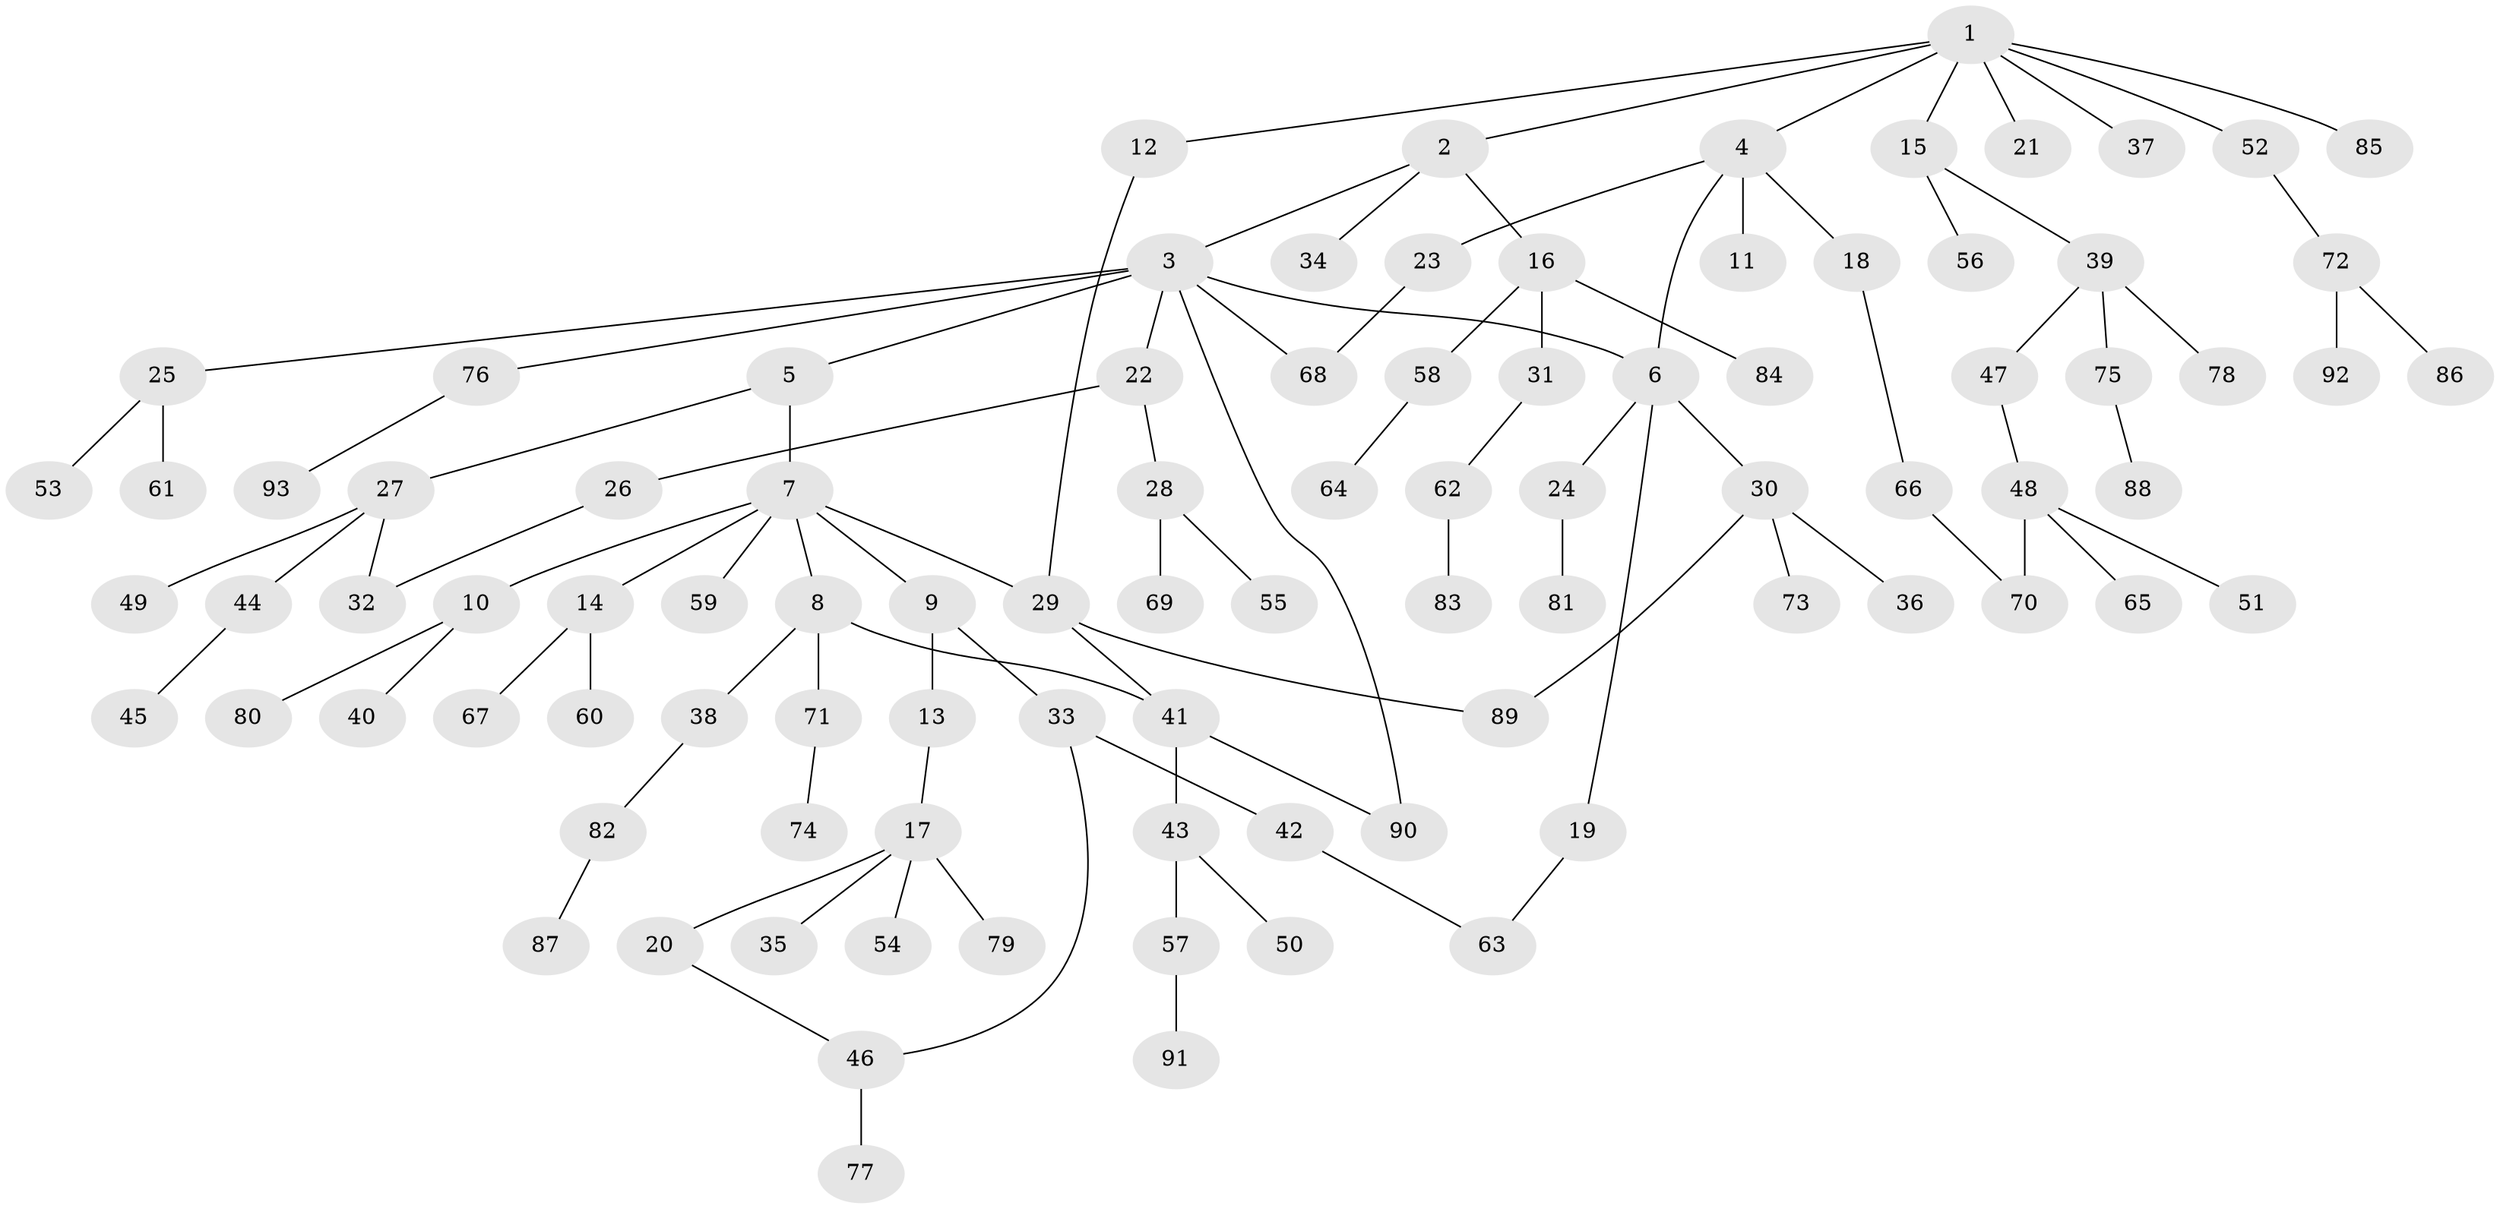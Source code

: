 // Generated by graph-tools (version 1.1) at 2025/10/02/27/25 16:10:53]
// undirected, 93 vertices, 102 edges
graph export_dot {
graph [start="1"]
  node [color=gray90,style=filled];
  1;
  2;
  3;
  4;
  5;
  6;
  7;
  8;
  9;
  10;
  11;
  12;
  13;
  14;
  15;
  16;
  17;
  18;
  19;
  20;
  21;
  22;
  23;
  24;
  25;
  26;
  27;
  28;
  29;
  30;
  31;
  32;
  33;
  34;
  35;
  36;
  37;
  38;
  39;
  40;
  41;
  42;
  43;
  44;
  45;
  46;
  47;
  48;
  49;
  50;
  51;
  52;
  53;
  54;
  55;
  56;
  57;
  58;
  59;
  60;
  61;
  62;
  63;
  64;
  65;
  66;
  67;
  68;
  69;
  70;
  71;
  72;
  73;
  74;
  75;
  76;
  77;
  78;
  79;
  80;
  81;
  82;
  83;
  84;
  85;
  86;
  87;
  88;
  89;
  90;
  91;
  92;
  93;
  1 -- 2;
  1 -- 4;
  1 -- 12;
  1 -- 15;
  1 -- 21;
  1 -- 37;
  1 -- 52;
  1 -- 85;
  2 -- 3;
  2 -- 16;
  2 -- 34;
  3 -- 5;
  3 -- 6;
  3 -- 22;
  3 -- 25;
  3 -- 68;
  3 -- 76;
  3 -- 90;
  4 -- 11;
  4 -- 18;
  4 -- 23;
  4 -- 6;
  5 -- 7;
  5 -- 27;
  6 -- 19;
  6 -- 24;
  6 -- 30;
  7 -- 8;
  7 -- 9;
  7 -- 10;
  7 -- 14;
  7 -- 59;
  7 -- 29;
  8 -- 38;
  8 -- 41;
  8 -- 71;
  9 -- 13;
  9 -- 33;
  10 -- 40;
  10 -- 80;
  12 -- 29;
  13 -- 17;
  14 -- 60;
  14 -- 67;
  15 -- 39;
  15 -- 56;
  16 -- 31;
  16 -- 58;
  16 -- 84;
  17 -- 20;
  17 -- 35;
  17 -- 54;
  17 -- 79;
  18 -- 66;
  19 -- 63;
  20 -- 46;
  22 -- 26;
  22 -- 28;
  23 -- 68;
  24 -- 81;
  25 -- 53;
  25 -- 61;
  26 -- 32;
  27 -- 44;
  27 -- 49;
  27 -- 32;
  28 -- 55;
  28 -- 69;
  29 -- 89;
  29 -- 41;
  30 -- 36;
  30 -- 73;
  30 -- 89;
  31 -- 62;
  33 -- 42;
  33 -- 46;
  38 -- 82;
  39 -- 47;
  39 -- 75;
  39 -- 78;
  41 -- 43;
  41 -- 90;
  42 -- 63;
  43 -- 50;
  43 -- 57;
  44 -- 45;
  46 -- 77;
  47 -- 48;
  48 -- 51;
  48 -- 65;
  48 -- 70;
  52 -- 72;
  57 -- 91;
  58 -- 64;
  62 -- 83;
  66 -- 70;
  71 -- 74;
  72 -- 86;
  72 -- 92;
  75 -- 88;
  76 -- 93;
  82 -- 87;
}
